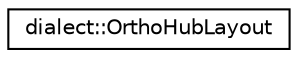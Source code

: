 digraph "Graphical Class Hierarchy"
{
  edge [fontname="Helvetica",fontsize="10",labelfontname="Helvetica",labelfontsize="10"];
  node [fontname="Helvetica",fontsize="10",shape=record];
  rankdir="LR";
  Node0 [label="dialect::OrthoHubLayout",height=0.2,width=0.4,color="black", fillcolor="white", style="filled",URL="$classdialect_1_1OrthoHubLayout.html",tooltip="A layout object that tries to orthogonalise hubs. This means it visits nodes of degrees 3 or higher..."];
}
